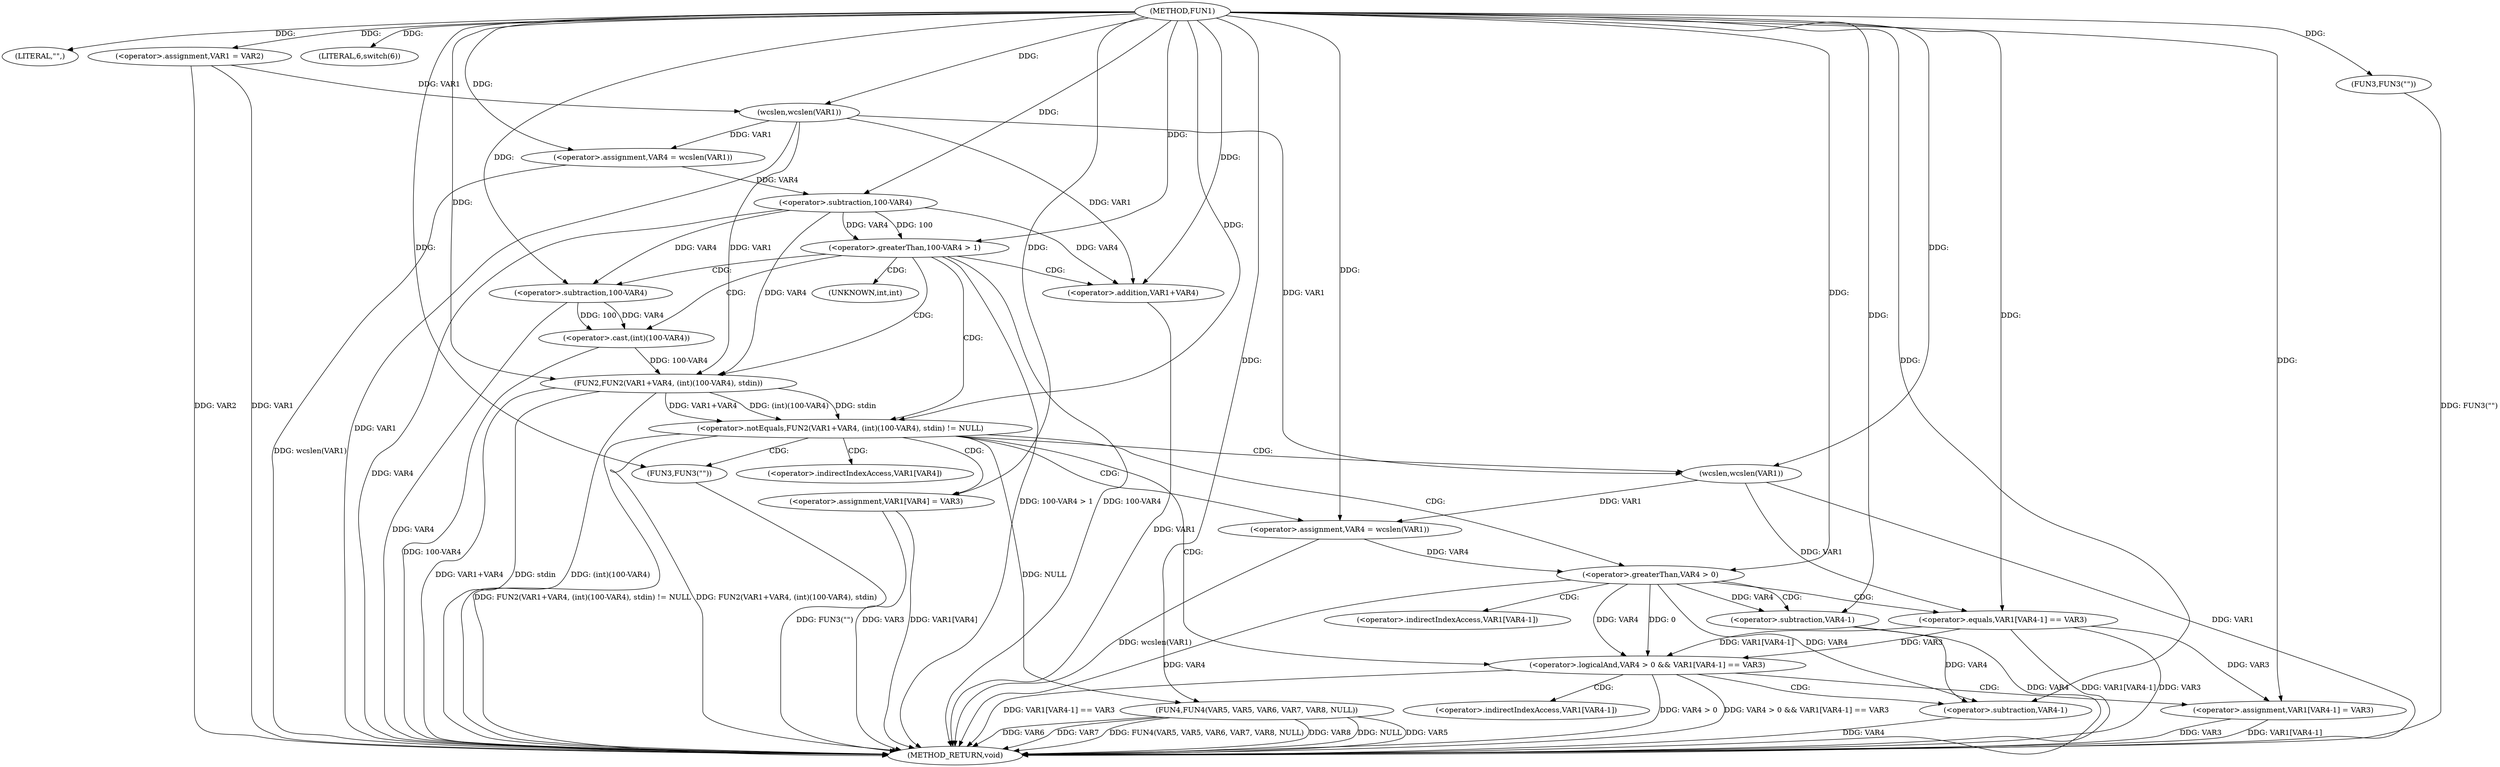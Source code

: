 digraph FUN1 {  
"1000100" [label = "(METHOD,FUN1)" ]
"1000183" [label = "(METHOD_RETURN,void)" ]
"1000103" [label = "(LITERAL,\"\",)" ]
"1000104" [label = "(<operator>.assignment,VAR1 = VAR2)" ]
"1000108" [label = "(LITERAL,6,switch(6))" ]
"1000113" [label = "(<operator>.assignment,VAR4 = wcslen(VAR1))" ]
"1000115" [label = "(wcslen,wcslen(VAR1))" ]
"1000118" [label = "(<operator>.greaterThan,100-VAR4 > 1)" ]
"1000119" [label = "(<operator>.subtraction,100-VAR4)" ]
"1000125" [label = "(<operator>.notEquals,FUN2(VAR1+VAR4, (int)(100-VAR4), stdin) != NULL)" ]
"1000126" [label = "(FUN2,FUN2(VAR1+VAR4, (int)(100-VAR4), stdin))" ]
"1000127" [label = "(<operator>.addition,VAR1+VAR4)" ]
"1000130" [label = "(<operator>.cast,(int)(100-VAR4))" ]
"1000132" [label = "(<operator>.subtraction,100-VAR4)" ]
"1000138" [label = "(<operator>.assignment,VAR4 = wcslen(VAR1))" ]
"1000140" [label = "(wcslen,wcslen(VAR1))" ]
"1000143" [label = "(<operator>.logicalAnd,VAR4 > 0 && VAR1[VAR4-1] == VAR3)" ]
"1000144" [label = "(<operator>.greaterThan,VAR4 > 0)" ]
"1000147" [label = "(<operator>.equals,VAR1[VAR4-1] == VAR3)" ]
"1000150" [label = "(<operator>.subtraction,VAR4-1)" ]
"1000155" [label = "(<operator>.assignment,VAR1[VAR4-1] = VAR3)" ]
"1000158" [label = "(<operator>.subtraction,VAR4-1)" ]
"1000164" [label = "(FUN3,FUN3(\"\"))" ]
"1000166" [label = "(<operator>.assignment,VAR1[VAR4] = VAR3)" ]
"1000173" [label = "(FUN3,FUN3(\"\"))" ]
"1000176" [label = "(FUN4,FUN4(VAR5, VAR5, VAR6, VAR7, VAR8, NULL))" ]
"1000131" [label = "(UNKNOWN,int,int)" ]
"1000148" [label = "(<operator>.indirectIndexAccess,VAR1[VAR4-1])" ]
"1000156" [label = "(<operator>.indirectIndexAccess,VAR1[VAR4-1])" ]
"1000167" [label = "(<operator>.indirectIndexAccess,VAR1[VAR4])" ]
  "1000125" -> "1000183"  [ label = "DDG: FUN2(VAR1+VAR4, (int)(100-VAR4), stdin) != NULL"] 
  "1000150" -> "1000183"  [ label = "DDG: VAR4"] 
  "1000104" -> "1000183"  [ label = "DDG: VAR1"] 
  "1000176" -> "1000183"  [ label = "DDG: VAR8"] 
  "1000118" -> "1000183"  [ label = "DDG: 100-VAR4 > 1"] 
  "1000118" -> "1000183"  [ label = "DDG: 100-VAR4"] 
  "1000104" -> "1000183"  [ label = "DDG: VAR2"] 
  "1000176" -> "1000183"  [ label = "DDG: NULL"] 
  "1000176" -> "1000183"  [ label = "DDG: VAR5"] 
  "1000158" -> "1000183"  [ label = "DDG: VAR4"] 
  "1000126" -> "1000183"  [ label = "DDG: (int)(100-VAR4)"] 
  "1000164" -> "1000183"  [ label = "DDG: FUN3(\"\")"] 
  "1000125" -> "1000183"  [ label = "DDG: FUN2(VAR1+VAR4, (int)(100-VAR4), stdin)"] 
  "1000176" -> "1000183"  [ label = "DDG: VAR6"] 
  "1000130" -> "1000183"  [ label = "DDG: 100-VAR4"] 
  "1000140" -> "1000183"  [ label = "DDG: VAR1"] 
  "1000138" -> "1000183"  [ label = "DDG: wcslen(VAR1)"] 
  "1000143" -> "1000183"  [ label = "DDG: VAR4 > 0"] 
  "1000166" -> "1000183"  [ label = "DDG: VAR1[VAR4]"] 
  "1000132" -> "1000183"  [ label = "DDG: VAR4"] 
  "1000113" -> "1000183"  [ label = "DDG: wcslen(VAR1)"] 
  "1000119" -> "1000183"  [ label = "DDG: VAR4"] 
  "1000176" -> "1000183"  [ label = "DDG: VAR7"] 
  "1000147" -> "1000183"  [ label = "DDG: VAR1[VAR4-1]"] 
  "1000176" -> "1000183"  [ label = "DDG: FUN4(VAR5, VAR5, VAR6, VAR7, VAR8, NULL)"] 
  "1000126" -> "1000183"  [ label = "DDG: VAR1+VAR4"] 
  "1000147" -> "1000183"  [ label = "DDG: VAR3"] 
  "1000126" -> "1000183"  [ label = "DDG: stdin"] 
  "1000173" -> "1000183"  [ label = "DDG: FUN3(\"\")"] 
  "1000143" -> "1000183"  [ label = "DDG: VAR4 > 0 && VAR1[VAR4-1] == VAR3"] 
  "1000144" -> "1000183"  [ label = "DDG: VAR4"] 
  "1000166" -> "1000183"  [ label = "DDG: VAR3"] 
  "1000127" -> "1000183"  [ label = "DDG: VAR1"] 
  "1000155" -> "1000183"  [ label = "DDG: VAR1[VAR4-1]"] 
  "1000143" -> "1000183"  [ label = "DDG: VAR1[VAR4-1] == VAR3"] 
  "1000155" -> "1000183"  [ label = "DDG: VAR3"] 
  "1000115" -> "1000183"  [ label = "DDG: VAR1"] 
  "1000100" -> "1000103"  [ label = "DDG: "] 
  "1000100" -> "1000104"  [ label = "DDG: "] 
  "1000100" -> "1000108"  [ label = "DDG: "] 
  "1000115" -> "1000113"  [ label = "DDG: VAR1"] 
  "1000100" -> "1000113"  [ label = "DDG: "] 
  "1000104" -> "1000115"  [ label = "DDG: VAR1"] 
  "1000100" -> "1000115"  [ label = "DDG: "] 
  "1000119" -> "1000118"  [ label = "DDG: 100"] 
  "1000119" -> "1000118"  [ label = "DDG: VAR4"] 
  "1000100" -> "1000119"  [ label = "DDG: "] 
  "1000113" -> "1000119"  [ label = "DDG: VAR4"] 
  "1000100" -> "1000118"  [ label = "DDG: "] 
  "1000126" -> "1000125"  [ label = "DDG: VAR1+VAR4"] 
  "1000126" -> "1000125"  [ label = "DDG: (int)(100-VAR4)"] 
  "1000126" -> "1000125"  [ label = "DDG: stdin"] 
  "1000115" -> "1000126"  [ label = "DDG: VAR1"] 
  "1000100" -> "1000126"  [ label = "DDG: "] 
  "1000119" -> "1000126"  [ label = "DDG: VAR4"] 
  "1000115" -> "1000127"  [ label = "DDG: VAR1"] 
  "1000100" -> "1000127"  [ label = "DDG: "] 
  "1000119" -> "1000127"  [ label = "DDG: VAR4"] 
  "1000130" -> "1000126"  [ label = "DDG: 100-VAR4"] 
  "1000132" -> "1000130"  [ label = "DDG: 100"] 
  "1000132" -> "1000130"  [ label = "DDG: VAR4"] 
  "1000100" -> "1000132"  [ label = "DDG: "] 
  "1000119" -> "1000132"  [ label = "DDG: VAR4"] 
  "1000100" -> "1000125"  [ label = "DDG: "] 
  "1000140" -> "1000138"  [ label = "DDG: VAR1"] 
  "1000100" -> "1000138"  [ label = "DDG: "] 
  "1000100" -> "1000140"  [ label = "DDG: "] 
  "1000115" -> "1000140"  [ label = "DDG: VAR1"] 
  "1000144" -> "1000143"  [ label = "DDG: VAR4"] 
  "1000144" -> "1000143"  [ label = "DDG: 0"] 
  "1000138" -> "1000144"  [ label = "DDG: VAR4"] 
  "1000100" -> "1000144"  [ label = "DDG: "] 
  "1000147" -> "1000143"  [ label = "DDG: VAR1[VAR4-1]"] 
  "1000147" -> "1000143"  [ label = "DDG: VAR3"] 
  "1000140" -> "1000147"  [ label = "DDG: VAR1"] 
  "1000144" -> "1000150"  [ label = "DDG: VAR4"] 
  "1000100" -> "1000150"  [ label = "DDG: "] 
  "1000100" -> "1000147"  [ label = "DDG: "] 
  "1000147" -> "1000155"  [ label = "DDG: VAR3"] 
  "1000100" -> "1000155"  [ label = "DDG: "] 
  "1000150" -> "1000158"  [ label = "DDG: VAR4"] 
  "1000144" -> "1000158"  [ label = "DDG: VAR4"] 
  "1000100" -> "1000158"  [ label = "DDG: "] 
  "1000100" -> "1000164"  [ label = "DDG: "] 
  "1000100" -> "1000166"  [ label = "DDG: "] 
  "1000100" -> "1000173"  [ label = "DDG: "] 
  "1000100" -> "1000176"  [ label = "DDG: "] 
  "1000125" -> "1000176"  [ label = "DDG: NULL"] 
  "1000118" -> "1000125"  [ label = "CDG: "] 
  "1000118" -> "1000127"  [ label = "CDG: "] 
  "1000118" -> "1000131"  [ label = "CDG: "] 
  "1000118" -> "1000126"  [ label = "CDG: "] 
  "1000118" -> "1000132"  [ label = "CDG: "] 
  "1000118" -> "1000130"  [ label = "CDG: "] 
  "1000125" -> "1000164"  [ label = "CDG: "] 
  "1000125" -> "1000166"  [ label = "CDG: "] 
  "1000125" -> "1000144"  [ label = "CDG: "] 
  "1000125" -> "1000143"  [ label = "CDG: "] 
  "1000125" -> "1000167"  [ label = "CDG: "] 
  "1000125" -> "1000140"  [ label = "CDG: "] 
  "1000125" -> "1000138"  [ label = "CDG: "] 
  "1000143" -> "1000156"  [ label = "CDG: "] 
  "1000143" -> "1000158"  [ label = "CDG: "] 
  "1000143" -> "1000155"  [ label = "CDG: "] 
  "1000144" -> "1000150"  [ label = "CDG: "] 
  "1000144" -> "1000148"  [ label = "CDG: "] 
  "1000144" -> "1000147"  [ label = "CDG: "] 
}
